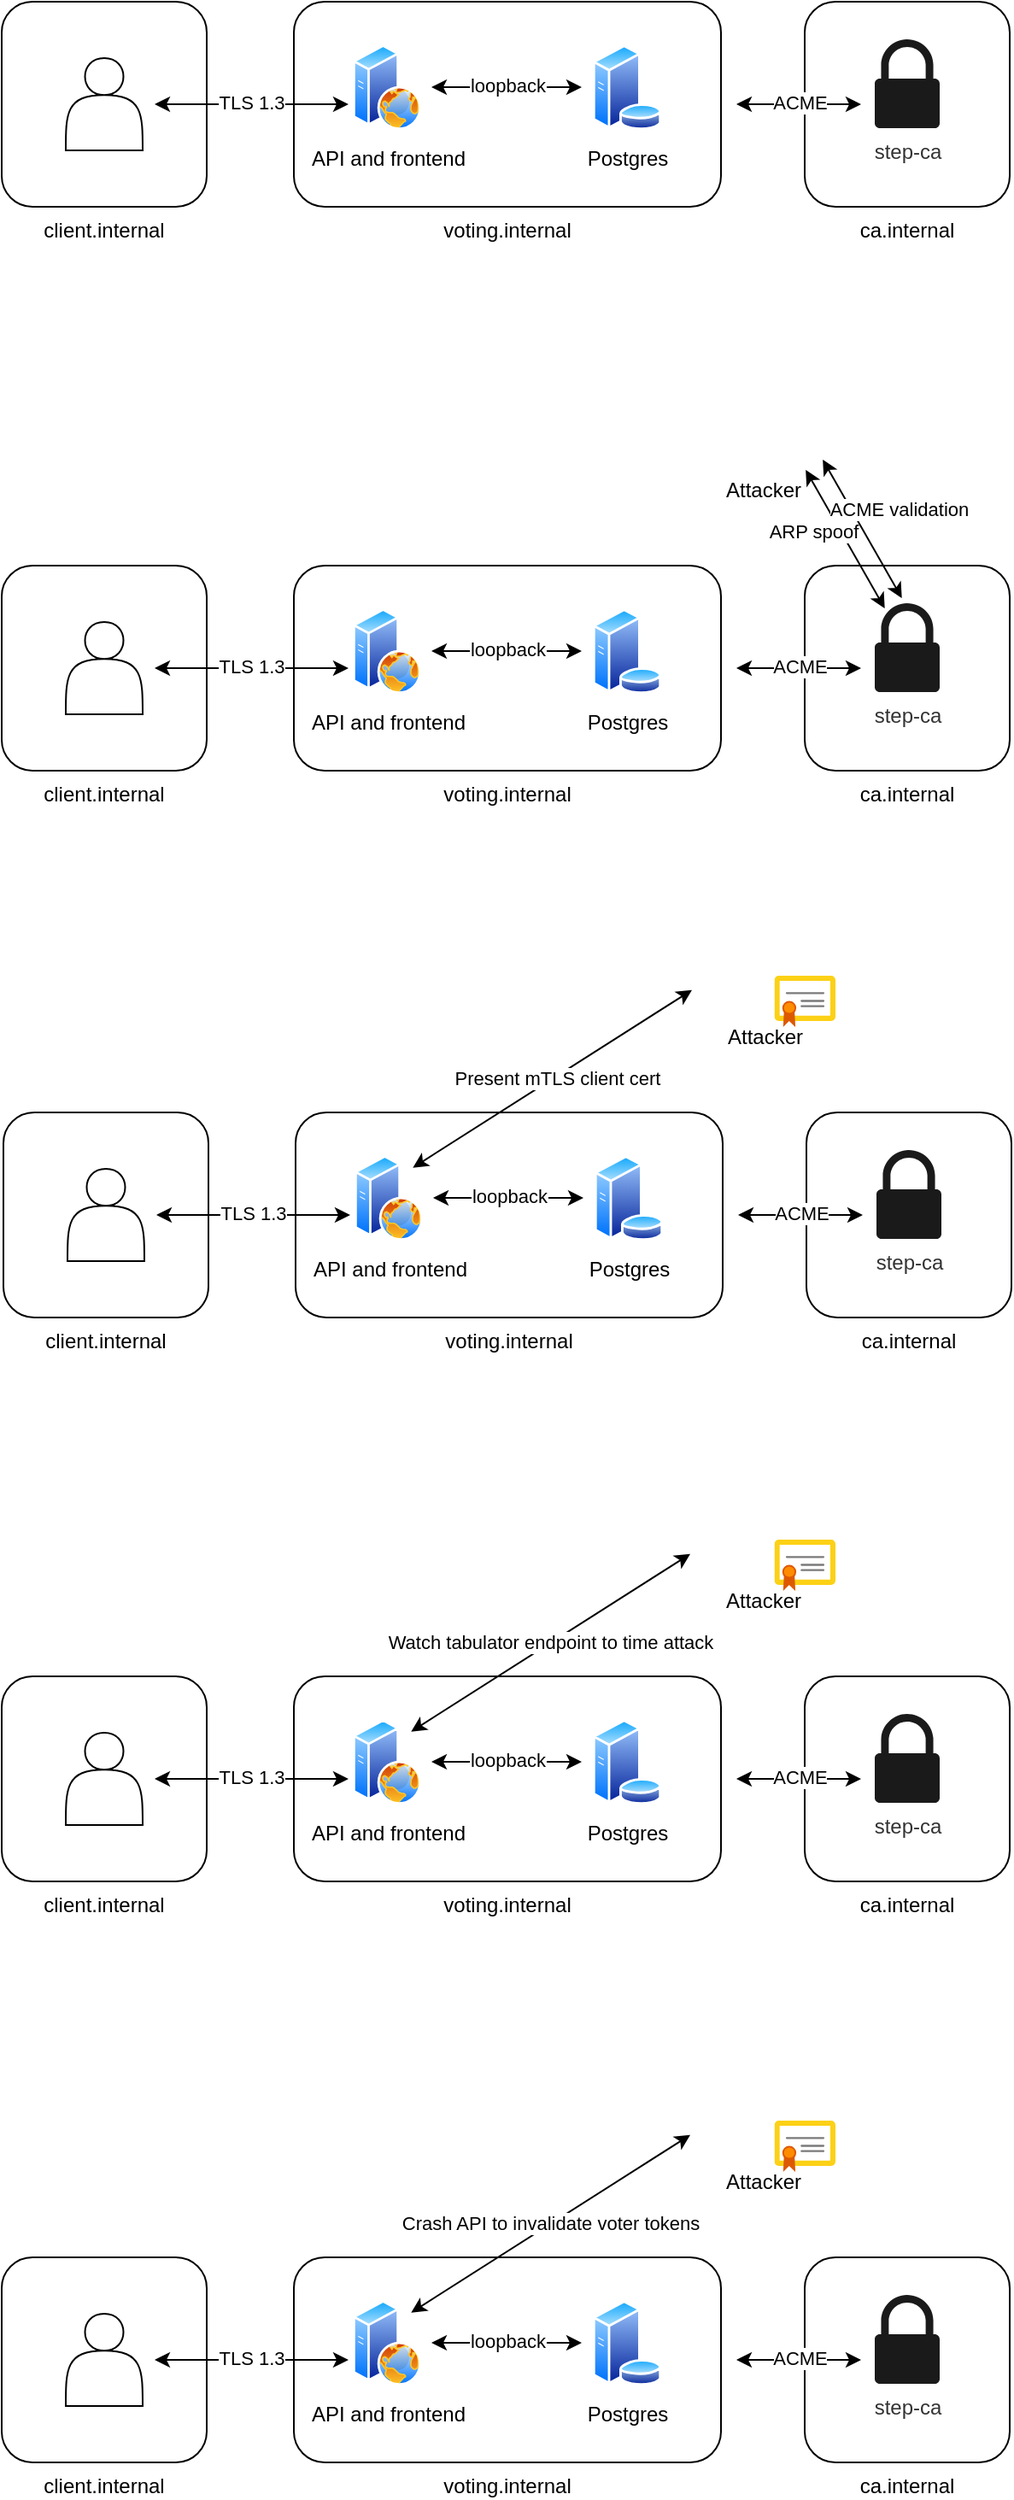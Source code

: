<mxfile version="20.3.7" type="device"><diagram id="NjmTaWlcjZLhjCqk6ySk" name="Page-1"><mxGraphModel dx="1053" dy="584" grid="1" gridSize="10" guides="1" tooltips="1" connect="1" arrows="1" fold="1" page="1" pageScale="1" pageWidth="1100" pageHeight="850" math="0" shadow="0"><root><mxCell id="0"/><mxCell id="1" parent="0"/><mxCell id="TO_e1gWYAywfW9TJpgwo-20" value="client.internal" style="rounded=1;whiteSpace=wrap;html=1;fillColor=none;fontColor=default;labelPosition=center;verticalLabelPosition=bottom;align=center;verticalAlign=top;" vertex="1" parent="1"><mxGeometry x="257" y="130" width="120" height="120" as="geometry"/></mxCell><mxCell id="TO_e1gWYAywfW9TJpgwo-9" value="voting.internal" style="rounded=1;whiteSpace=wrap;html=1;fillColor=none;fontColor=default;labelPosition=center;verticalLabelPosition=bottom;align=center;verticalAlign=top;" vertex="1" parent="1"><mxGeometry x="428" y="130" width="250" height="120" as="geometry"/></mxCell><mxCell id="TO_e1gWYAywfW9TJpgwo-10" value="ca.internal" style="rounded=1;whiteSpace=wrap;html=1;fillColor=none;fontColor=default;labelPosition=center;verticalLabelPosition=bottom;align=center;verticalAlign=top;" vertex="1" parent="1"><mxGeometry x="727" y="130" width="120" height="120" as="geometry"/></mxCell><mxCell id="TO_e1gWYAywfW9TJpgwo-15" value="ACME" style="edgeStyle=orthogonalEdgeStyle;rounded=0;orthogonalLoop=1;jettySize=auto;html=1;fontColor=default;startArrow=classic;startFill=1;sourcePerimeterSpacing=8;targetPerimeterSpacing=-3;spacingBottom=3;" edge="1" parent="1" source="TO_e1gWYAywfW9TJpgwo-1"><mxGeometry relative="1" as="geometry"><mxPoint x="687" y="190" as="targetPoint"/><Array as="points"><mxPoint x="797" y="190"/><mxPoint x="797" y="190"/></Array></mxGeometry></mxCell><mxCell id="TO_e1gWYAywfW9TJpgwo-1" value="step-ca" style="sketch=0;pointerEvents=1;shadow=0;dashed=0;html=1;labelPosition=center;verticalLabelPosition=bottom;verticalAlign=top;outlineConnect=0;align=center;shape=mxgraph.office.security.lock_protected;fillColor=#1A1A1A;fontColor=#333333;strokeColor=none;" vertex="1" parent="1"><mxGeometry x="768" y="152" width="38" height="52" as="geometry"/></mxCell><mxCell id="TO_e1gWYAywfW9TJpgwo-33" value="ARP spoof" style="edgeStyle=none;rounded=0;orthogonalLoop=1;jettySize=auto;html=1;fontColor=default;startArrow=classic;startFill=1;sourcePerimeterSpacing=2;targetPerimeterSpacing=-3;" edge="1" parent="1" source="TO_e1gWYAywfW9TJpgwo-5" target="TO_e1gWYAywfW9TJpgwo-25"><mxGeometry x="-0.283" y="-14" relative="1" as="geometry"><mxPoint as="offset"/></mxGeometry></mxCell><mxCell id="TO_e1gWYAywfW9TJpgwo-5" value="Attacker" style="shape=image;verticalLabelPosition=bottom;labelBackgroundColor=default;verticalAlign=top;aspect=fixed;imageAspect=0;image=https://www.startpage.com/av/proxy-image?piurl=https%3A%2F%2Fcdn-icons-png.flaticon.com%2F512%2F6463%2F6463383.png&amp;sp=1666970233T64fb4dd2601779a83ab6dcc2bd94024e29f65dbf73f414f9e0455f4e95439a92;" vertex="1" parent="1"><mxGeometry x="662" y="320" width="82" height="82" as="geometry"/></mxCell><mxCell id="TO_e1gWYAywfW9TJpgwo-6" value="Postgres" style="aspect=fixed;perimeter=ellipsePerimeter;html=1;align=center;shadow=0;dashed=0;spacingTop=3;image;image=img/lib/active_directory/database_server.svg;" vertex="1" parent="1"><mxGeometry x="602.5" y="155" width="41" height="50" as="geometry"/></mxCell><mxCell id="TO_e1gWYAywfW9TJpgwo-8" value="loopback" style="edgeStyle=orthogonalEdgeStyle;rounded=0;orthogonalLoop=1;jettySize=auto;html=1;startArrow=classic;startFill=1;sourcePerimeterSpacing=6;spacingBottom=3;targetPerimeterSpacing=6;" edge="1" parent="1" source="TO_e1gWYAywfW9TJpgwo-7" target="TO_e1gWYAywfW9TJpgwo-6"><mxGeometry relative="1" as="geometry"/></mxCell><mxCell id="TO_e1gWYAywfW9TJpgwo-7" value="API and frontend" style="aspect=fixed;perimeter=ellipsePerimeter;html=1;align=center;shadow=0;dashed=0;spacingTop=3;image;image=img/lib/active_directory/web_server.svg;" vertex="1" parent="1"><mxGeometry x="462.5" y="155" width="40" height="50" as="geometry"/></mxCell><mxCell id="TO_e1gWYAywfW9TJpgwo-19" value="TLS 1.3" style="edgeStyle=orthogonalEdgeStyle;rounded=0;orthogonalLoop=1;jettySize=auto;html=1;fontColor=default;startArrow=classic;startFill=1;sourcePerimeterSpacing=7;targetPerimeterSpacing=4;spacingBottom=3;" edge="1" parent="1" source="TO_e1gWYAywfW9TJpgwo-18" target="TO_e1gWYAywfW9TJpgwo-7"><mxGeometry relative="1" as="geometry"><Array as="points"><mxPoint x="427" y="190"/><mxPoint x="427" y="190"/></Array></mxGeometry></mxCell><mxCell id="TO_e1gWYAywfW9TJpgwo-18" value="" style="shape=actor;whiteSpace=wrap;html=1;fontColor=default;fillColor=none;labelPosition=center;verticalLabelPosition=bottom;align=center;verticalAlign=top;" vertex="1" parent="1"><mxGeometry x="294.5" y="163" width="45" height="54" as="geometry"/></mxCell><mxCell id="TO_e1gWYAywfW9TJpgwo-21" value="client.internal" style="rounded=1;whiteSpace=wrap;html=1;fillColor=none;fontColor=default;labelPosition=center;verticalLabelPosition=bottom;align=center;verticalAlign=top;" vertex="1" parent="1"><mxGeometry x="257" y="460" width="120" height="120" as="geometry"/></mxCell><mxCell id="TO_e1gWYAywfW9TJpgwo-22" value="voting.internal" style="rounded=1;whiteSpace=wrap;html=1;fillColor=none;fontColor=default;labelPosition=center;verticalLabelPosition=bottom;align=center;verticalAlign=top;" vertex="1" parent="1"><mxGeometry x="428" y="460" width="250" height="120" as="geometry"/></mxCell><mxCell id="TO_e1gWYAywfW9TJpgwo-23" value="ca.internal" style="rounded=1;whiteSpace=wrap;html=1;fillColor=none;fontColor=default;labelPosition=center;verticalLabelPosition=bottom;align=center;verticalAlign=top;" vertex="1" parent="1"><mxGeometry x="727" y="460" width="120" height="120" as="geometry"/></mxCell><mxCell id="TO_e1gWYAywfW9TJpgwo-24" value="ACME" style="edgeStyle=orthogonalEdgeStyle;rounded=0;orthogonalLoop=1;jettySize=auto;html=1;fontColor=default;startArrow=classic;startFill=1;sourcePerimeterSpacing=8;targetPerimeterSpacing=-3;spacingBottom=3;" edge="1" parent="1" source="TO_e1gWYAywfW9TJpgwo-25"><mxGeometry relative="1" as="geometry"><mxPoint x="687" y="520" as="targetPoint"/><Array as="points"><mxPoint x="797" y="520"/><mxPoint x="797" y="520"/></Array></mxGeometry></mxCell><mxCell id="TO_e1gWYAywfW9TJpgwo-25" value="step-ca" style="sketch=0;pointerEvents=1;shadow=0;dashed=0;html=1;labelPosition=center;verticalLabelPosition=bottom;verticalAlign=top;outlineConnect=0;align=center;shape=mxgraph.office.security.lock_protected;fillColor=#1A1A1A;fontColor=#333333;strokeColor=none;" vertex="1" parent="1"><mxGeometry x="768" y="482" width="38" height="52" as="geometry"/></mxCell><mxCell id="TO_e1gWYAywfW9TJpgwo-26" value="Postgres" style="aspect=fixed;perimeter=ellipsePerimeter;html=1;align=center;shadow=0;dashed=0;spacingTop=3;image;image=img/lib/active_directory/database_server.svg;" vertex="1" parent="1"><mxGeometry x="602.5" y="485" width="41" height="50" as="geometry"/></mxCell><mxCell id="TO_e1gWYAywfW9TJpgwo-27" value="loopback" style="edgeStyle=orthogonalEdgeStyle;rounded=0;orthogonalLoop=1;jettySize=auto;html=1;startArrow=classic;startFill=1;sourcePerimeterSpacing=6;spacingBottom=3;targetPerimeterSpacing=6;" edge="1" parent="1" source="TO_e1gWYAywfW9TJpgwo-28" target="TO_e1gWYAywfW9TJpgwo-26"><mxGeometry relative="1" as="geometry"/></mxCell><mxCell id="TO_e1gWYAywfW9TJpgwo-28" value="API and frontend" style="aspect=fixed;perimeter=ellipsePerimeter;html=1;align=center;shadow=0;dashed=0;spacingTop=3;image;image=img/lib/active_directory/web_server.svg;" vertex="1" parent="1"><mxGeometry x="462.5" y="485" width="40" height="50" as="geometry"/></mxCell><mxCell id="TO_e1gWYAywfW9TJpgwo-29" value="TLS 1.3" style="edgeStyle=orthogonalEdgeStyle;rounded=0;orthogonalLoop=1;jettySize=auto;html=1;fontColor=default;startArrow=classic;startFill=1;sourcePerimeterSpacing=7;targetPerimeterSpacing=4;spacingBottom=3;" edge="1" parent="1" source="TO_e1gWYAywfW9TJpgwo-30" target="TO_e1gWYAywfW9TJpgwo-28"><mxGeometry relative="1" as="geometry"><Array as="points"><mxPoint x="427" y="520"/><mxPoint x="427" y="520"/></Array></mxGeometry></mxCell><mxCell id="TO_e1gWYAywfW9TJpgwo-30" value="" style="shape=actor;whiteSpace=wrap;html=1;fontColor=default;fillColor=none;labelPosition=center;verticalLabelPosition=bottom;align=center;verticalAlign=top;" vertex="1" parent="1"><mxGeometry x="294.5" y="493" width="45" height="54" as="geometry"/></mxCell><mxCell id="TO_e1gWYAywfW9TJpgwo-35" value="ACME validation" style="edgeStyle=none;rounded=0;orthogonalLoop=1;jettySize=auto;html=1;fontColor=default;startArrow=classic;startFill=1;sourcePerimeterSpacing=2;targetPerimeterSpacing=-3;spacingBottom=6;" edge="1" parent="1"><mxGeometry x="0.068" y="23" relative="1" as="geometry"><mxPoint x="737.571" y="398" as="sourcePoint"/><mxPoint x="783.857" y="479" as="targetPoint"/><mxPoint as="offset"/></mxGeometry></mxCell><mxCell id="TO_e1gWYAywfW9TJpgwo-50" value="Present mTLS client cert" style="edgeStyle=none;rounded=0;orthogonalLoop=1;jettySize=auto;html=1;entryX=1;entryY=0;entryDx=0;entryDy=0;fontColor=default;startArrow=classic;startFill=1;sourcePerimeterSpacing=2;targetPerimeterSpacing=-3;" edge="1" parent="1" source="TO_e1gWYAywfW9TJpgwo-37" target="TO_e1gWYAywfW9TJpgwo-45"><mxGeometry x="-0.025" y="1" relative="1" as="geometry"><mxPoint as="offset"/></mxGeometry></mxCell><mxCell id="TO_e1gWYAywfW9TJpgwo-37" value="Attacker" style="shape=image;verticalLabelPosition=bottom;labelBackgroundColor=default;verticalAlign=top;aspect=fixed;imageAspect=0;image=https://www.startpage.com/av/proxy-image?piurl=https%3A%2F%2Fcdn-icons-png.flaticon.com%2F512%2F6463%2F6463383.png&amp;sp=1666970233T64fb4dd2601779a83ab6dcc2bd94024e29f65dbf73f414f9e0455f4e95439a92;" vertex="1" parent="1"><mxGeometry x="663" y="640" width="82" height="82" as="geometry"/></mxCell><mxCell id="TO_e1gWYAywfW9TJpgwo-38" value="client.internal" style="rounded=1;whiteSpace=wrap;html=1;fillColor=none;fontColor=default;labelPosition=center;verticalLabelPosition=bottom;align=center;verticalAlign=top;" vertex="1" parent="1"><mxGeometry x="258" y="780" width="120" height="120" as="geometry"/></mxCell><mxCell id="TO_e1gWYAywfW9TJpgwo-39" value="voting.internal" style="rounded=1;whiteSpace=wrap;html=1;fillColor=none;fontColor=default;labelPosition=center;verticalLabelPosition=bottom;align=center;verticalAlign=top;" vertex="1" parent="1"><mxGeometry x="429" y="780" width="250" height="120" as="geometry"/></mxCell><mxCell id="TO_e1gWYAywfW9TJpgwo-40" value="ca.internal" style="rounded=1;whiteSpace=wrap;html=1;fillColor=none;fontColor=default;labelPosition=center;verticalLabelPosition=bottom;align=center;verticalAlign=top;" vertex="1" parent="1"><mxGeometry x="728" y="780" width="120" height="120" as="geometry"/></mxCell><mxCell id="TO_e1gWYAywfW9TJpgwo-41" value="ACME" style="edgeStyle=orthogonalEdgeStyle;rounded=0;orthogonalLoop=1;jettySize=auto;html=1;fontColor=default;startArrow=classic;startFill=1;sourcePerimeterSpacing=8;targetPerimeterSpacing=-3;spacingBottom=3;" edge="1" parent="1" source="TO_e1gWYAywfW9TJpgwo-42"><mxGeometry relative="1" as="geometry"><mxPoint x="688" y="840" as="targetPoint"/><Array as="points"><mxPoint x="798" y="840"/><mxPoint x="798" y="840"/></Array></mxGeometry></mxCell><mxCell id="TO_e1gWYAywfW9TJpgwo-42" value="step-ca" style="sketch=0;pointerEvents=1;shadow=0;dashed=0;html=1;labelPosition=center;verticalLabelPosition=bottom;verticalAlign=top;outlineConnect=0;align=center;shape=mxgraph.office.security.lock_protected;fillColor=#1A1A1A;fontColor=#333333;strokeColor=none;" vertex="1" parent="1"><mxGeometry x="769" y="802" width="38" height="52" as="geometry"/></mxCell><mxCell id="TO_e1gWYAywfW9TJpgwo-43" value="Postgres" style="aspect=fixed;perimeter=ellipsePerimeter;html=1;align=center;shadow=0;dashed=0;spacingTop=3;image;image=img/lib/active_directory/database_server.svg;" vertex="1" parent="1"><mxGeometry x="603.5" y="805" width="41" height="50" as="geometry"/></mxCell><mxCell id="TO_e1gWYAywfW9TJpgwo-44" value="loopback" style="edgeStyle=orthogonalEdgeStyle;rounded=0;orthogonalLoop=1;jettySize=auto;html=1;startArrow=classic;startFill=1;sourcePerimeterSpacing=6;spacingBottom=3;targetPerimeterSpacing=6;" edge="1" parent="1" source="TO_e1gWYAywfW9TJpgwo-45" target="TO_e1gWYAywfW9TJpgwo-43"><mxGeometry relative="1" as="geometry"/></mxCell><mxCell id="TO_e1gWYAywfW9TJpgwo-45" value="API and frontend" style="aspect=fixed;perimeter=ellipsePerimeter;html=1;align=center;shadow=0;dashed=0;spacingTop=3;image;image=img/lib/active_directory/web_server.svg;" vertex="1" parent="1"><mxGeometry x="463.5" y="805" width="40" height="50" as="geometry"/></mxCell><mxCell id="TO_e1gWYAywfW9TJpgwo-46" value="TLS 1.3" style="edgeStyle=orthogonalEdgeStyle;rounded=0;orthogonalLoop=1;jettySize=auto;html=1;fontColor=default;startArrow=classic;startFill=1;sourcePerimeterSpacing=7;targetPerimeterSpacing=4;spacingBottom=3;" edge="1" parent="1" source="TO_e1gWYAywfW9TJpgwo-47" target="TO_e1gWYAywfW9TJpgwo-45"><mxGeometry relative="1" as="geometry"><Array as="points"><mxPoint x="428" y="840"/><mxPoint x="428" y="840"/></Array></mxGeometry></mxCell><mxCell id="TO_e1gWYAywfW9TJpgwo-47" value="" style="shape=actor;whiteSpace=wrap;html=1;fontColor=default;fillColor=none;labelPosition=center;verticalLabelPosition=bottom;align=center;verticalAlign=top;" vertex="1" parent="1"><mxGeometry x="295.5" y="813" width="45" height="54" as="geometry"/></mxCell><mxCell id="TO_e1gWYAywfW9TJpgwo-49" value="" style="sketch=0;aspect=fixed;html=1;points=[];align=center;image;fontSize=12;image=img/lib/mscae/Certificate.svg;fontColor=default;fillColor=none;" vertex="1" parent="1"><mxGeometry x="709.29" y="700" width="35.71" height="30" as="geometry"/></mxCell><mxCell id="TO_e1gWYAywfW9TJpgwo-64" value="Watch tabulator endpoint to time attack" style="edgeStyle=none;rounded=0;orthogonalLoop=1;jettySize=auto;html=1;entryX=1;entryY=0;entryDx=0;entryDy=0;fontColor=default;startArrow=classic;startFill=1;sourcePerimeterSpacing=2;targetPerimeterSpacing=-3;" edge="1" parent="1" source="TO_e1gWYAywfW9TJpgwo-65" target="TO_e1gWYAywfW9TJpgwo-73"><mxGeometry relative="1" as="geometry"/></mxCell><mxCell id="TO_e1gWYAywfW9TJpgwo-65" value="Attacker" style="shape=image;verticalLabelPosition=bottom;labelBackgroundColor=default;verticalAlign=top;aspect=fixed;imageAspect=0;image=https://www.startpage.com/av/proxy-image?piurl=https%3A%2F%2Fcdn-icons-png.flaticon.com%2F512%2F6463%2F6463383.png&amp;sp=1666970233T64fb4dd2601779a83ab6dcc2bd94024e29f65dbf73f414f9e0455f4e95439a92;imageBackground=default;" vertex="1" parent="1"><mxGeometry x="662" y="970" width="82" height="82" as="geometry"/></mxCell><mxCell id="TO_e1gWYAywfW9TJpgwo-66" value="client.internal" style="rounded=1;whiteSpace=wrap;html=1;fillColor=none;fontColor=default;labelPosition=center;verticalLabelPosition=bottom;align=center;verticalAlign=top;" vertex="1" parent="1"><mxGeometry x="257" y="1110" width="120" height="120" as="geometry"/></mxCell><mxCell id="TO_e1gWYAywfW9TJpgwo-67" value="voting.internal" style="rounded=1;whiteSpace=wrap;html=1;fillColor=none;fontColor=default;labelPosition=center;verticalLabelPosition=bottom;align=center;verticalAlign=top;" vertex="1" parent="1"><mxGeometry x="428" y="1110" width="250" height="120" as="geometry"/></mxCell><mxCell id="TO_e1gWYAywfW9TJpgwo-68" value="ca.internal" style="rounded=1;whiteSpace=wrap;html=1;fillColor=none;fontColor=default;labelPosition=center;verticalLabelPosition=bottom;align=center;verticalAlign=top;" vertex="1" parent="1"><mxGeometry x="727" y="1110" width="120" height="120" as="geometry"/></mxCell><mxCell id="TO_e1gWYAywfW9TJpgwo-69" value="ACME" style="edgeStyle=orthogonalEdgeStyle;rounded=0;orthogonalLoop=1;jettySize=auto;html=1;fontColor=default;startArrow=classic;startFill=1;sourcePerimeterSpacing=8;targetPerimeterSpacing=-3;spacingBottom=3;" edge="1" parent="1" source="TO_e1gWYAywfW9TJpgwo-70"><mxGeometry relative="1" as="geometry"><mxPoint x="687" y="1170" as="targetPoint"/><Array as="points"><mxPoint x="797" y="1170"/><mxPoint x="797" y="1170"/></Array></mxGeometry></mxCell><mxCell id="TO_e1gWYAywfW9TJpgwo-70" value="step-ca" style="sketch=0;pointerEvents=1;shadow=0;dashed=0;html=1;labelPosition=center;verticalLabelPosition=bottom;verticalAlign=top;outlineConnect=0;align=center;shape=mxgraph.office.security.lock_protected;fillColor=#1A1A1A;fontColor=#333333;strokeColor=none;" vertex="1" parent="1"><mxGeometry x="768" y="1132" width="38" height="52" as="geometry"/></mxCell><mxCell id="TO_e1gWYAywfW9TJpgwo-71" value="Postgres" style="aspect=fixed;perimeter=ellipsePerimeter;html=1;align=center;shadow=0;dashed=0;spacingTop=3;image;image=img/lib/active_directory/database_server.svg;" vertex="1" parent="1"><mxGeometry x="602.5" y="1135" width="41" height="50" as="geometry"/></mxCell><mxCell id="TO_e1gWYAywfW9TJpgwo-72" value="loopback" style="edgeStyle=orthogonalEdgeStyle;rounded=0;orthogonalLoop=1;jettySize=auto;html=1;startArrow=classic;startFill=1;sourcePerimeterSpacing=6;spacingBottom=3;targetPerimeterSpacing=6;" edge="1" parent="1" source="TO_e1gWYAywfW9TJpgwo-73" target="TO_e1gWYAywfW9TJpgwo-71"><mxGeometry relative="1" as="geometry"/></mxCell><mxCell id="TO_e1gWYAywfW9TJpgwo-73" value="API and frontend" style="aspect=fixed;perimeter=ellipsePerimeter;html=1;align=center;shadow=0;dashed=0;spacingTop=3;image;image=img/lib/active_directory/web_server.svg;" vertex="1" parent="1"><mxGeometry x="462.5" y="1135" width="40" height="50" as="geometry"/></mxCell><mxCell id="TO_e1gWYAywfW9TJpgwo-74" value="TLS 1.3" style="edgeStyle=orthogonalEdgeStyle;rounded=0;orthogonalLoop=1;jettySize=auto;html=1;fontColor=default;startArrow=classic;startFill=1;sourcePerimeterSpacing=7;targetPerimeterSpacing=4;spacingBottom=3;" edge="1" parent="1" source="TO_e1gWYAywfW9TJpgwo-75" target="TO_e1gWYAywfW9TJpgwo-73"><mxGeometry relative="1" as="geometry"><Array as="points"><mxPoint x="427" y="1170"/><mxPoint x="427" y="1170"/></Array></mxGeometry></mxCell><mxCell id="TO_e1gWYAywfW9TJpgwo-75" value="" style="shape=actor;whiteSpace=wrap;html=1;fontColor=default;fillColor=none;labelPosition=center;verticalLabelPosition=bottom;align=center;verticalAlign=top;" vertex="1" parent="1"><mxGeometry x="294.5" y="1143" width="45" height="54" as="geometry"/></mxCell><mxCell id="TO_e1gWYAywfW9TJpgwo-78" value="" style="sketch=0;aspect=fixed;html=1;points=[];align=center;image;fontSize=12;image=img/lib/mscae/Certificate.svg;fontColor=default;fillColor=none;" vertex="1" parent="1"><mxGeometry x="709.29" y="1030" width="35.71" height="30" as="geometry"/></mxCell><mxCell id="TO_e1gWYAywfW9TJpgwo-79" value="Crash API to invalidate voter tokens" style="edgeStyle=none;rounded=0;orthogonalLoop=1;jettySize=auto;html=1;entryX=1;entryY=0;entryDx=0;entryDy=0;fontColor=default;startArrow=classic;startFill=1;sourcePerimeterSpacing=2;targetPerimeterSpacing=-3;" edge="1" parent="1" source="TO_e1gWYAywfW9TJpgwo-80" target="TO_e1gWYAywfW9TJpgwo-88"><mxGeometry relative="1" as="geometry"/></mxCell><mxCell id="TO_e1gWYAywfW9TJpgwo-80" value="Attacker" style="shape=image;verticalLabelPosition=bottom;labelBackgroundColor=default;verticalAlign=top;aspect=fixed;imageAspect=0;image=https://www.startpage.com/av/proxy-image?piurl=https%3A%2F%2Fcdn-icons-png.flaticon.com%2F512%2F6463%2F6463383.png&amp;sp=1666970233T64fb4dd2601779a83ab6dcc2bd94024e29f65dbf73f414f9e0455f4e95439a92;imageBackground=default;" vertex="1" parent="1"><mxGeometry x="662" y="1310" width="82" height="82" as="geometry"/></mxCell><mxCell id="TO_e1gWYAywfW9TJpgwo-81" value="client.internal" style="rounded=1;whiteSpace=wrap;html=1;fillColor=none;fontColor=default;labelPosition=center;verticalLabelPosition=bottom;align=center;verticalAlign=top;" vertex="1" parent="1"><mxGeometry x="257" y="1450" width="120" height="120" as="geometry"/></mxCell><mxCell id="TO_e1gWYAywfW9TJpgwo-82" value="voting.internal" style="rounded=1;whiteSpace=wrap;html=1;fillColor=none;fontColor=default;labelPosition=center;verticalLabelPosition=bottom;align=center;verticalAlign=top;" vertex="1" parent="1"><mxGeometry x="428" y="1450" width="250" height="120" as="geometry"/></mxCell><mxCell id="TO_e1gWYAywfW9TJpgwo-83" value="ca.internal" style="rounded=1;whiteSpace=wrap;html=1;fillColor=none;fontColor=default;labelPosition=center;verticalLabelPosition=bottom;align=center;verticalAlign=top;" vertex="1" parent="1"><mxGeometry x="727" y="1450" width="120" height="120" as="geometry"/></mxCell><mxCell id="TO_e1gWYAywfW9TJpgwo-84" value="ACME" style="edgeStyle=orthogonalEdgeStyle;rounded=0;orthogonalLoop=1;jettySize=auto;html=1;fontColor=default;startArrow=classic;startFill=1;sourcePerimeterSpacing=8;targetPerimeterSpacing=-3;spacingBottom=3;" edge="1" parent="1" source="TO_e1gWYAywfW9TJpgwo-85"><mxGeometry relative="1" as="geometry"><mxPoint x="687" y="1510.0" as="targetPoint"/><Array as="points"><mxPoint x="797" y="1510"/><mxPoint x="797" y="1510"/></Array></mxGeometry></mxCell><mxCell id="TO_e1gWYAywfW9TJpgwo-85" value="step-ca" style="sketch=0;pointerEvents=1;shadow=0;dashed=0;html=1;labelPosition=center;verticalLabelPosition=bottom;verticalAlign=top;outlineConnect=0;align=center;shape=mxgraph.office.security.lock_protected;fillColor=#1A1A1A;fontColor=#333333;strokeColor=none;" vertex="1" parent="1"><mxGeometry x="768" y="1472" width="38" height="52" as="geometry"/></mxCell><mxCell id="TO_e1gWYAywfW9TJpgwo-86" value="Postgres" style="aspect=fixed;perimeter=ellipsePerimeter;html=1;align=center;shadow=0;dashed=0;spacingTop=3;image;image=img/lib/active_directory/database_server.svg;" vertex="1" parent="1"><mxGeometry x="602.5" y="1475" width="41" height="50" as="geometry"/></mxCell><mxCell id="TO_e1gWYAywfW9TJpgwo-87" value="loopback" style="edgeStyle=orthogonalEdgeStyle;rounded=0;orthogonalLoop=1;jettySize=auto;html=1;startArrow=classic;startFill=1;sourcePerimeterSpacing=6;spacingBottom=3;targetPerimeterSpacing=6;" edge="1" parent="1" source="TO_e1gWYAywfW9TJpgwo-88" target="TO_e1gWYAywfW9TJpgwo-86"><mxGeometry relative="1" as="geometry"/></mxCell><mxCell id="TO_e1gWYAywfW9TJpgwo-88" value="API and frontend" style="aspect=fixed;perimeter=ellipsePerimeter;html=1;align=center;shadow=0;dashed=0;spacingTop=3;image;image=img/lib/active_directory/web_server.svg;" vertex="1" parent="1"><mxGeometry x="462.5" y="1475" width="40" height="50" as="geometry"/></mxCell><mxCell id="TO_e1gWYAywfW9TJpgwo-89" value="TLS 1.3" style="edgeStyle=orthogonalEdgeStyle;rounded=0;orthogonalLoop=1;jettySize=auto;html=1;fontColor=default;startArrow=classic;startFill=1;sourcePerimeterSpacing=7;targetPerimeterSpacing=4;spacingBottom=3;" edge="1" parent="1" source="TO_e1gWYAywfW9TJpgwo-90" target="TO_e1gWYAywfW9TJpgwo-88"><mxGeometry relative="1" as="geometry"><Array as="points"><mxPoint x="427" y="1510"/><mxPoint x="427" y="1510"/></Array></mxGeometry></mxCell><mxCell id="TO_e1gWYAywfW9TJpgwo-90" value="" style="shape=actor;whiteSpace=wrap;html=1;fontColor=default;fillColor=none;labelPosition=center;verticalLabelPosition=bottom;align=center;verticalAlign=top;" vertex="1" parent="1"><mxGeometry x="294.5" y="1483" width="45" height="54" as="geometry"/></mxCell><mxCell id="TO_e1gWYAywfW9TJpgwo-91" value="" style="sketch=0;aspect=fixed;html=1;points=[];align=center;image;fontSize=12;image=img/lib/mscae/Certificate.svg;fontColor=default;fillColor=none;" vertex="1" parent="1"><mxGeometry x="709.29" y="1370" width="35.71" height="30" as="geometry"/></mxCell><mxCell id="TO_e1gWYAywfW9TJpgwo-92" value="" style="shape=image;html=1;verticalAlign=top;verticalLabelPosition=bottom;labelBackgroundColor=#ffffff;imageAspect=0;aspect=fixed;image=https://cdn2.iconfinder.com/data/icons/woothemes/PNG/no_entry.png;strokeColor=default;fontColor=default;fillColor=#FFFFFF;imageBorder=none;imageBackground=none;" vertex="1" parent="1"><mxGeometry x="465" y="1485.5" width="35.5" height="35.5" as="geometry"/></mxCell></root></mxGraphModel></diagram></mxfile>